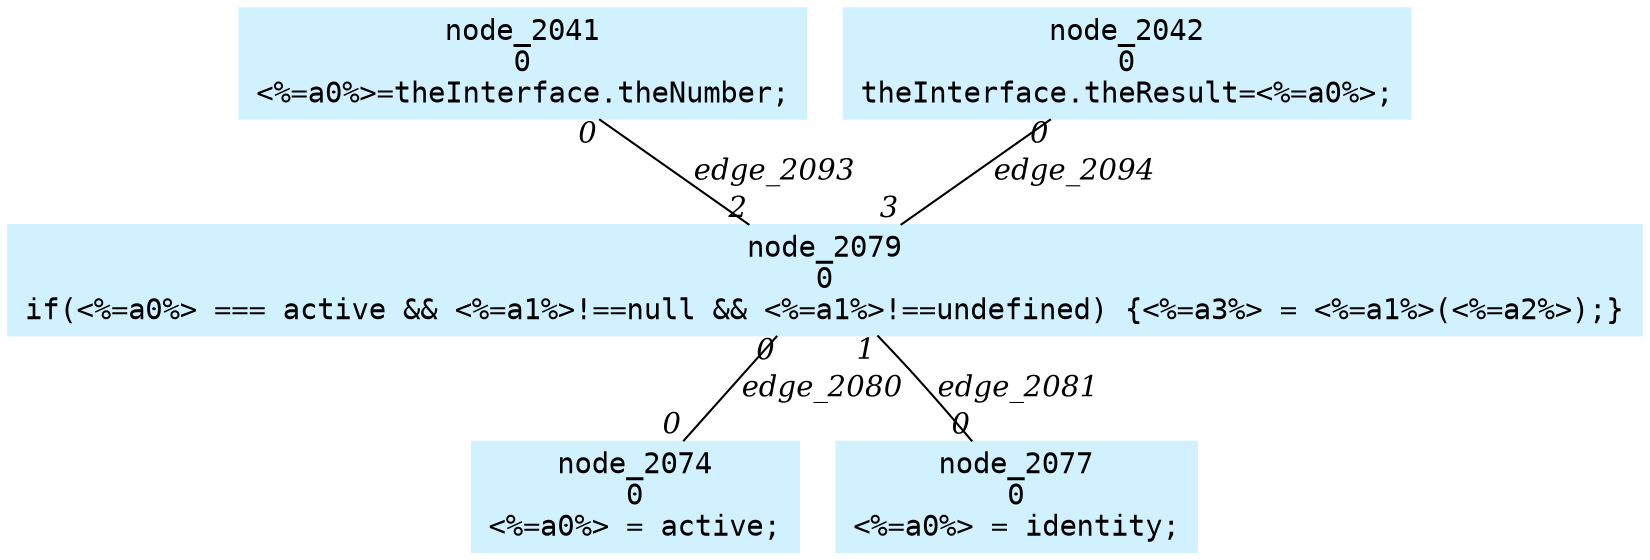digraph g{node_2041 [shape=box, style=filled, color="#d1f1ff", fontname="Courier", label="node_2041
0
<%=a0%>=theInterface.theNumber;
" ]
node_2042 [shape=box, style=filled, color="#d1f1ff", fontname="Courier", label="node_2042
0
theInterface.theResult=<%=a0%>;
" ]
node_2074 [shape=box, style=filled, color="#d1f1ff", fontname="Courier", label="node_2074
0
<%=a0%> = active;
" ]
node_2077 [shape=box, style=filled, color="#d1f1ff", fontname="Courier", label="node_2077
0
<%=a0%> = identity;
" ]
node_2079 [shape=box, style=filled, color="#d1f1ff", fontname="Courier", label="node_2079
0
if(<%=a0%> === active && <%=a1%>!==null && <%=a1%>!==undefined) {<%=a3%> = <%=a1%>(<%=a2%>);}
" ]
node_2079 -> node_2074 [dir=none, arrowHead=none, fontname="Times-Italic", label="edge_2080",  headlabel="0", taillabel="0" ]
node_2079 -> node_2077 [dir=none, arrowHead=none, fontname="Times-Italic", label="edge_2081",  headlabel="0", taillabel="1" ]
node_2041 -> node_2079 [dir=none, arrowHead=none, fontname="Times-Italic", label="edge_2093",  headlabel="2", taillabel="0" ]
node_2042 -> node_2079 [dir=none, arrowHead=none, fontname="Times-Italic", label="edge_2094",  headlabel="3", taillabel="0" ]
}